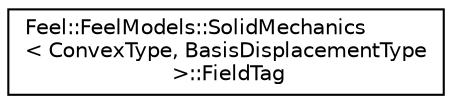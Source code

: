 digraph "Graphical Class Hierarchy"
{
 // LATEX_PDF_SIZE
  edge [fontname="Helvetica",fontsize="10",labelfontname="Helvetica",labelfontsize="10"];
  node [fontname="Helvetica",fontsize="10",shape=record];
  rankdir="LR";
  Node0 [label="Feel::FeelModels::SolidMechanics\l\< ConvexType, BasisDisplacementType\l \>::FieldTag",height=0.2,width=0.4,color="black", fillcolor="white", style="filled",URL="$structFeel_1_1FeelModels_1_1SolidMechanics_1_1FieldTag.html",tooltip=" "];
}
